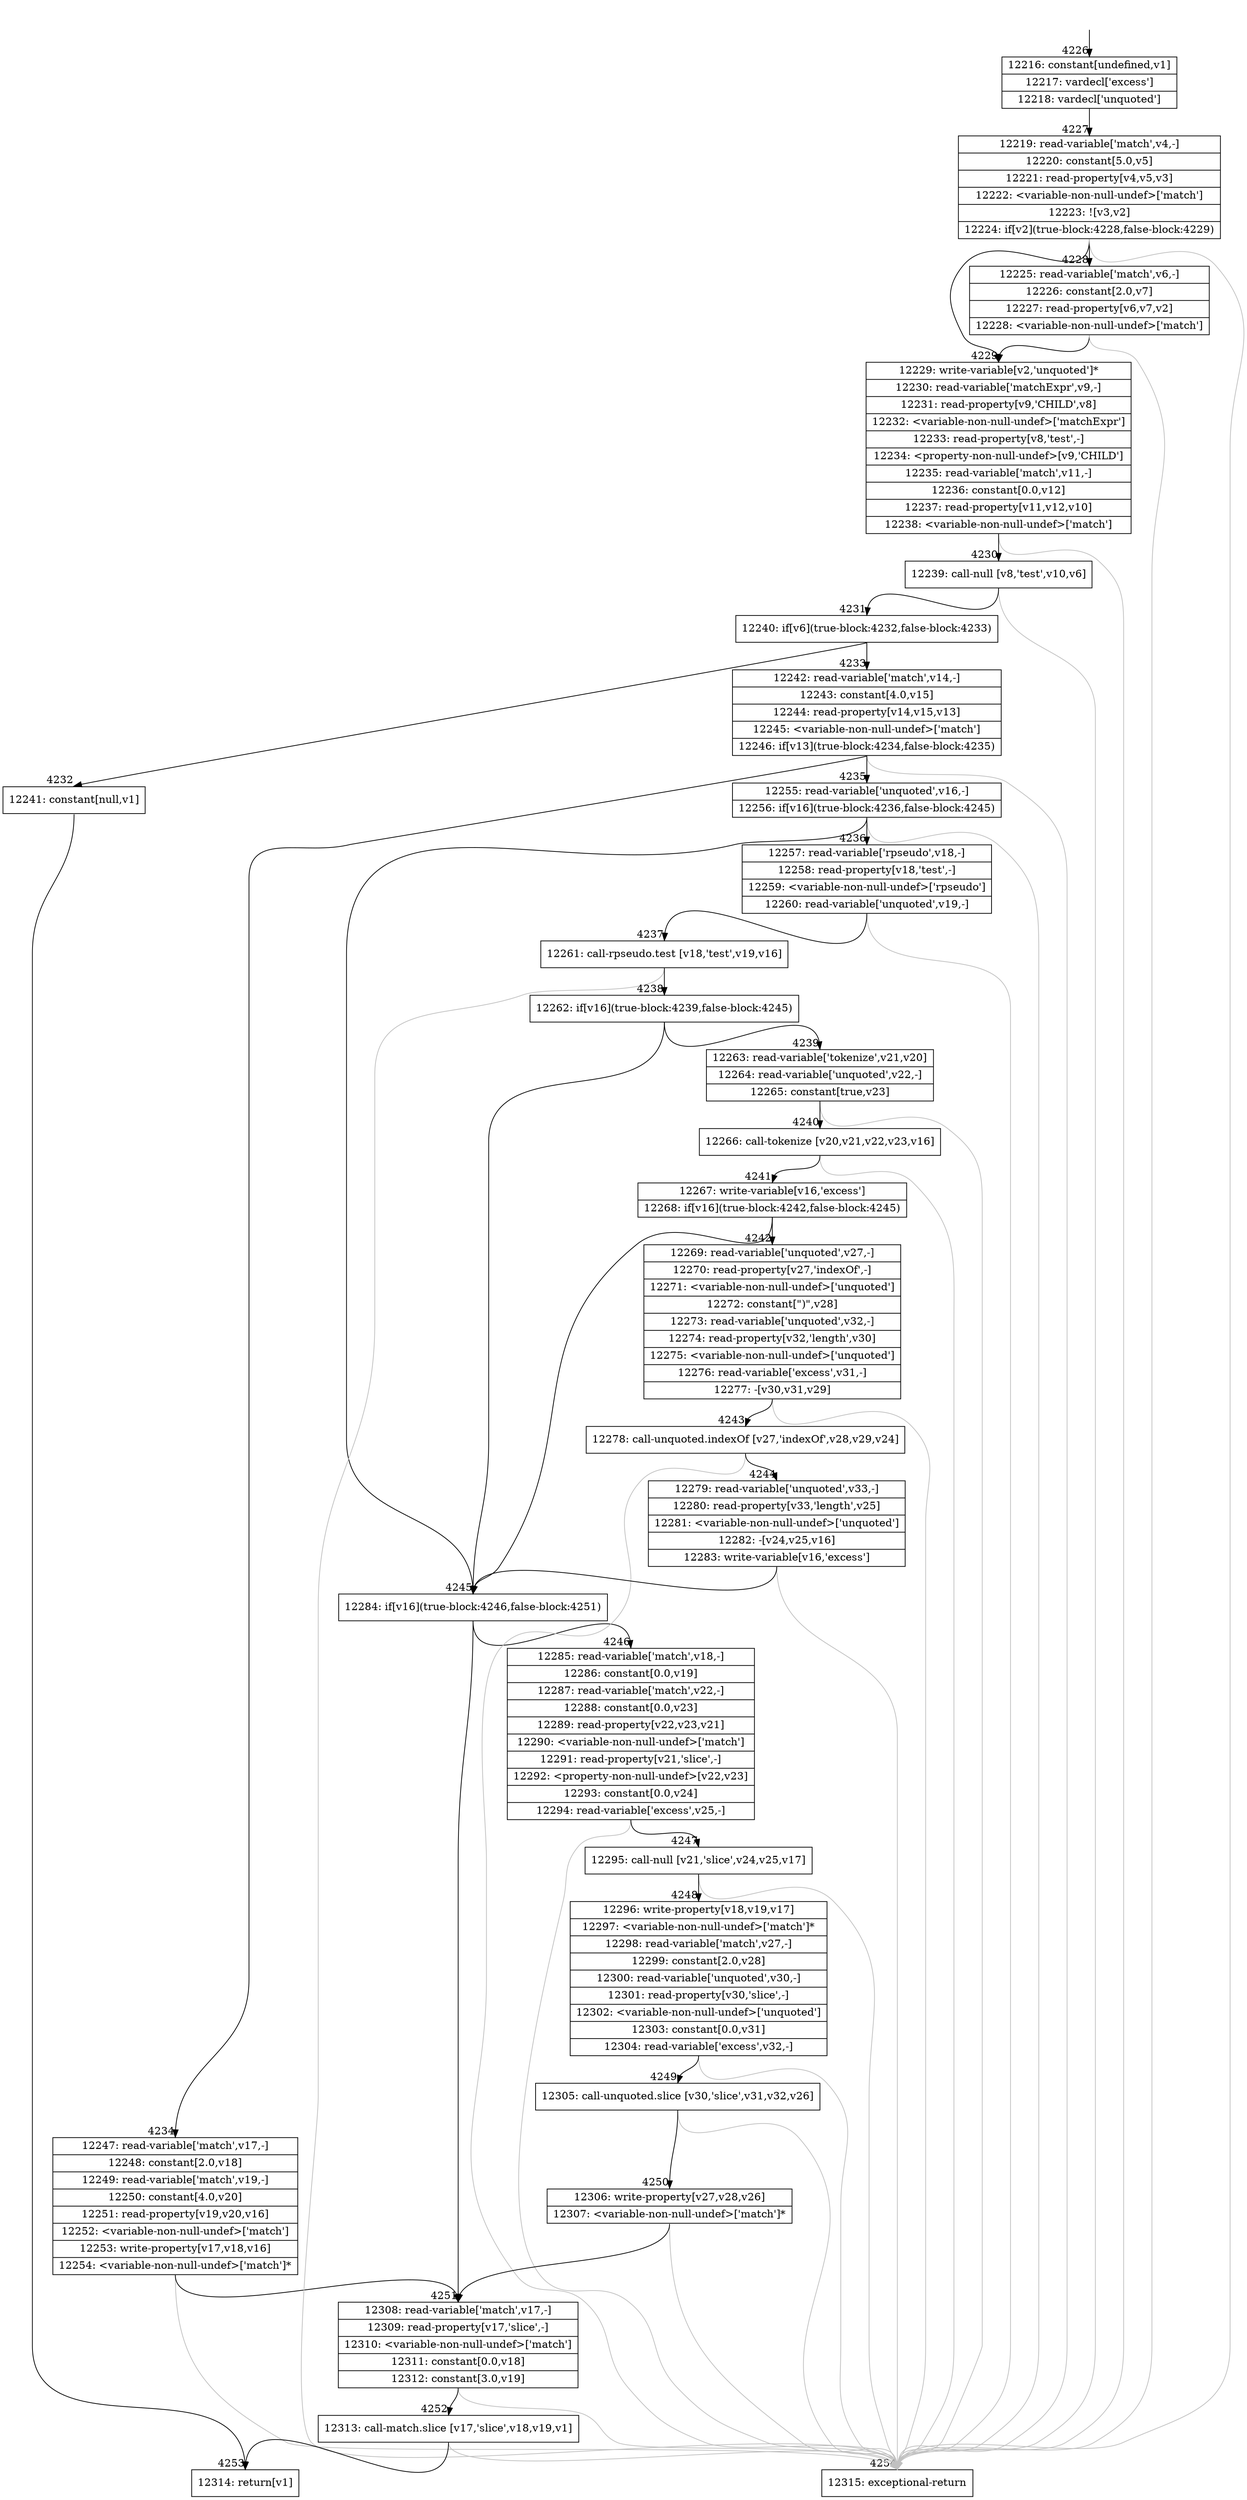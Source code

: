 digraph {
rankdir="TD"
BB_entry275[shape=none,label=""];
BB_entry275 -> BB4226 [tailport=s, headport=n, headlabel="    4226"]
BB4226 [shape=record label="{12216: constant[undefined,v1]|12217: vardecl['excess']|12218: vardecl['unquoted']}" ] 
BB4226 -> BB4227 [tailport=s, headport=n, headlabel="      4227"]
BB4227 [shape=record label="{12219: read-variable['match',v4,-]|12220: constant[5.0,v5]|12221: read-property[v4,v5,v3]|12222: \<variable-non-null-undef\>['match']|12223: ![v3,v2]|12224: if[v2](true-block:4228,false-block:4229)}" ] 
BB4227 -> BB4229 [tailport=s, headport=n, headlabel="      4229"]
BB4227 -> BB4228 [tailport=s, headport=n, headlabel="      4228"]
BB4227 -> BB4254 [tailport=s, headport=n, color=gray, headlabel="      4254"]
BB4228 [shape=record label="{12225: read-variable['match',v6,-]|12226: constant[2.0,v7]|12227: read-property[v6,v7,v2]|12228: \<variable-non-null-undef\>['match']}" ] 
BB4228 -> BB4229 [tailport=s, headport=n]
BB4228 -> BB4254 [tailport=s, headport=n, color=gray]
BB4229 [shape=record label="{12229: write-variable[v2,'unquoted']*|12230: read-variable['matchExpr',v9,-]|12231: read-property[v9,'CHILD',v8]|12232: \<variable-non-null-undef\>['matchExpr']|12233: read-property[v8,'test',-]|12234: \<property-non-null-undef\>[v9,'CHILD']|12235: read-variable['match',v11,-]|12236: constant[0.0,v12]|12237: read-property[v11,v12,v10]|12238: \<variable-non-null-undef\>['match']}" ] 
BB4229 -> BB4230 [tailport=s, headport=n, headlabel="      4230"]
BB4229 -> BB4254 [tailport=s, headport=n, color=gray]
BB4230 [shape=record label="{12239: call-null [v8,'test',v10,v6]}" ] 
BB4230 -> BB4231 [tailport=s, headport=n, headlabel="      4231"]
BB4230 -> BB4254 [tailport=s, headport=n, color=gray]
BB4231 [shape=record label="{12240: if[v6](true-block:4232,false-block:4233)}" ] 
BB4231 -> BB4232 [tailport=s, headport=n, headlabel="      4232"]
BB4231 -> BB4233 [tailport=s, headport=n, headlabel="      4233"]
BB4232 [shape=record label="{12241: constant[null,v1]}" ] 
BB4232 -> BB4253 [tailport=s, headport=n, headlabel="      4253"]
BB4233 [shape=record label="{12242: read-variable['match',v14,-]|12243: constant[4.0,v15]|12244: read-property[v14,v15,v13]|12245: \<variable-non-null-undef\>['match']|12246: if[v13](true-block:4234,false-block:4235)}" ] 
BB4233 -> BB4234 [tailport=s, headport=n, headlabel="      4234"]
BB4233 -> BB4235 [tailport=s, headport=n, headlabel="      4235"]
BB4233 -> BB4254 [tailport=s, headport=n, color=gray]
BB4234 [shape=record label="{12247: read-variable['match',v17,-]|12248: constant[2.0,v18]|12249: read-variable['match',v19,-]|12250: constant[4.0,v20]|12251: read-property[v19,v20,v16]|12252: \<variable-non-null-undef\>['match']|12253: write-property[v17,v18,v16]|12254: \<variable-non-null-undef\>['match']*}" ] 
BB4234 -> BB4251 [tailport=s, headport=n, headlabel="      4251"]
BB4234 -> BB4254 [tailport=s, headport=n, color=gray]
BB4235 [shape=record label="{12255: read-variable['unquoted',v16,-]|12256: if[v16](true-block:4236,false-block:4245)}" ] 
BB4235 -> BB4245 [tailport=s, headport=n, headlabel="      4245"]
BB4235 -> BB4236 [tailport=s, headport=n, headlabel="      4236"]
BB4235 -> BB4254 [tailport=s, headport=n, color=gray]
BB4236 [shape=record label="{12257: read-variable['rpseudo',v18,-]|12258: read-property[v18,'test',-]|12259: \<variable-non-null-undef\>['rpseudo']|12260: read-variable['unquoted',v19,-]}" ] 
BB4236 -> BB4237 [tailport=s, headport=n, headlabel="      4237"]
BB4236 -> BB4254 [tailport=s, headport=n, color=gray]
BB4237 [shape=record label="{12261: call-rpseudo.test [v18,'test',v19,v16]}" ] 
BB4237 -> BB4238 [tailport=s, headport=n, headlabel="      4238"]
BB4237 -> BB4254 [tailport=s, headport=n, color=gray]
BB4238 [shape=record label="{12262: if[v16](true-block:4239,false-block:4245)}" ] 
BB4238 -> BB4245 [tailport=s, headport=n]
BB4238 -> BB4239 [tailport=s, headport=n, headlabel="      4239"]
BB4239 [shape=record label="{12263: read-variable['tokenize',v21,v20]|12264: read-variable['unquoted',v22,-]|12265: constant[true,v23]}" ] 
BB4239 -> BB4240 [tailport=s, headport=n, headlabel="      4240"]
BB4239 -> BB4254 [tailport=s, headport=n, color=gray]
BB4240 [shape=record label="{12266: call-tokenize [v20,v21,v22,v23,v16]}" ] 
BB4240 -> BB4241 [tailport=s, headport=n, headlabel="      4241"]
BB4240 -> BB4254 [tailport=s, headport=n, color=gray]
BB4241 [shape=record label="{12267: write-variable[v16,'excess']|12268: if[v16](true-block:4242,false-block:4245)}" ] 
BB4241 -> BB4245 [tailport=s, headport=n]
BB4241 -> BB4242 [tailport=s, headport=n, headlabel="      4242"]
BB4242 [shape=record label="{12269: read-variable['unquoted',v27,-]|12270: read-property[v27,'indexOf',-]|12271: \<variable-non-null-undef\>['unquoted']|12272: constant[\")\",v28]|12273: read-variable['unquoted',v32,-]|12274: read-property[v32,'length',v30]|12275: \<variable-non-null-undef\>['unquoted']|12276: read-variable['excess',v31,-]|12277: -[v30,v31,v29]}" ] 
BB4242 -> BB4243 [tailport=s, headport=n, headlabel="      4243"]
BB4242 -> BB4254 [tailport=s, headport=n, color=gray]
BB4243 [shape=record label="{12278: call-unquoted.indexOf [v27,'indexOf',v28,v29,v24]}" ] 
BB4243 -> BB4244 [tailport=s, headport=n, headlabel="      4244"]
BB4243 -> BB4254 [tailport=s, headport=n, color=gray]
BB4244 [shape=record label="{12279: read-variable['unquoted',v33,-]|12280: read-property[v33,'length',v25]|12281: \<variable-non-null-undef\>['unquoted']|12282: -[v24,v25,v16]|12283: write-variable[v16,'excess']}" ] 
BB4244 -> BB4245 [tailport=s, headport=n]
BB4244 -> BB4254 [tailport=s, headport=n, color=gray]
BB4245 [shape=record label="{12284: if[v16](true-block:4246,false-block:4251)}" ] 
BB4245 -> BB4246 [tailport=s, headport=n, headlabel="      4246"]
BB4245 -> BB4251 [tailport=s, headport=n]
BB4246 [shape=record label="{12285: read-variable['match',v18,-]|12286: constant[0.0,v19]|12287: read-variable['match',v22,-]|12288: constant[0.0,v23]|12289: read-property[v22,v23,v21]|12290: \<variable-non-null-undef\>['match']|12291: read-property[v21,'slice',-]|12292: \<property-non-null-undef\>[v22,v23]|12293: constant[0.0,v24]|12294: read-variable['excess',v25,-]}" ] 
BB4246 -> BB4247 [tailport=s, headport=n, headlabel="      4247"]
BB4246 -> BB4254 [tailport=s, headport=n, color=gray]
BB4247 [shape=record label="{12295: call-null [v21,'slice',v24,v25,v17]}" ] 
BB4247 -> BB4248 [tailport=s, headport=n, headlabel="      4248"]
BB4247 -> BB4254 [tailport=s, headport=n, color=gray]
BB4248 [shape=record label="{12296: write-property[v18,v19,v17]|12297: \<variable-non-null-undef\>['match']*|12298: read-variable['match',v27,-]|12299: constant[2.0,v28]|12300: read-variable['unquoted',v30,-]|12301: read-property[v30,'slice',-]|12302: \<variable-non-null-undef\>['unquoted']|12303: constant[0.0,v31]|12304: read-variable['excess',v32,-]}" ] 
BB4248 -> BB4249 [tailport=s, headport=n, headlabel="      4249"]
BB4248 -> BB4254 [tailport=s, headport=n, color=gray]
BB4249 [shape=record label="{12305: call-unquoted.slice [v30,'slice',v31,v32,v26]}" ] 
BB4249 -> BB4250 [tailport=s, headport=n, headlabel="      4250"]
BB4249 -> BB4254 [tailport=s, headport=n, color=gray]
BB4250 [shape=record label="{12306: write-property[v27,v28,v26]|12307: \<variable-non-null-undef\>['match']*}" ] 
BB4250 -> BB4251 [tailport=s, headport=n]
BB4250 -> BB4254 [tailport=s, headport=n, color=gray]
BB4251 [shape=record label="{12308: read-variable['match',v17,-]|12309: read-property[v17,'slice',-]|12310: \<variable-non-null-undef\>['match']|12311: constant[0.0,v18]|12312: constant[3.0,v19]}" ] 
BB4251 -> BB4252 [tailport=s, headport=n, headlabel="      4252"]
BB4251 -> BB4254 [tailport=s, headport=n, color=gray]
BB4252 [shape=record label="{12313: call-match.slice [v17,'slice',v18,v19,v1]}" ] 
BB4252 -> BB4253 [tailport=s, headport=n]
BB4252 -> BB4254 [tailport=s, headport=n, color=gray]
BB4253 [shape=record label="{12314: return[v1]}" ] 
BB4254 [shape=record label="{12315: exceptional-return}" ] 
//#$~ 4629
}
